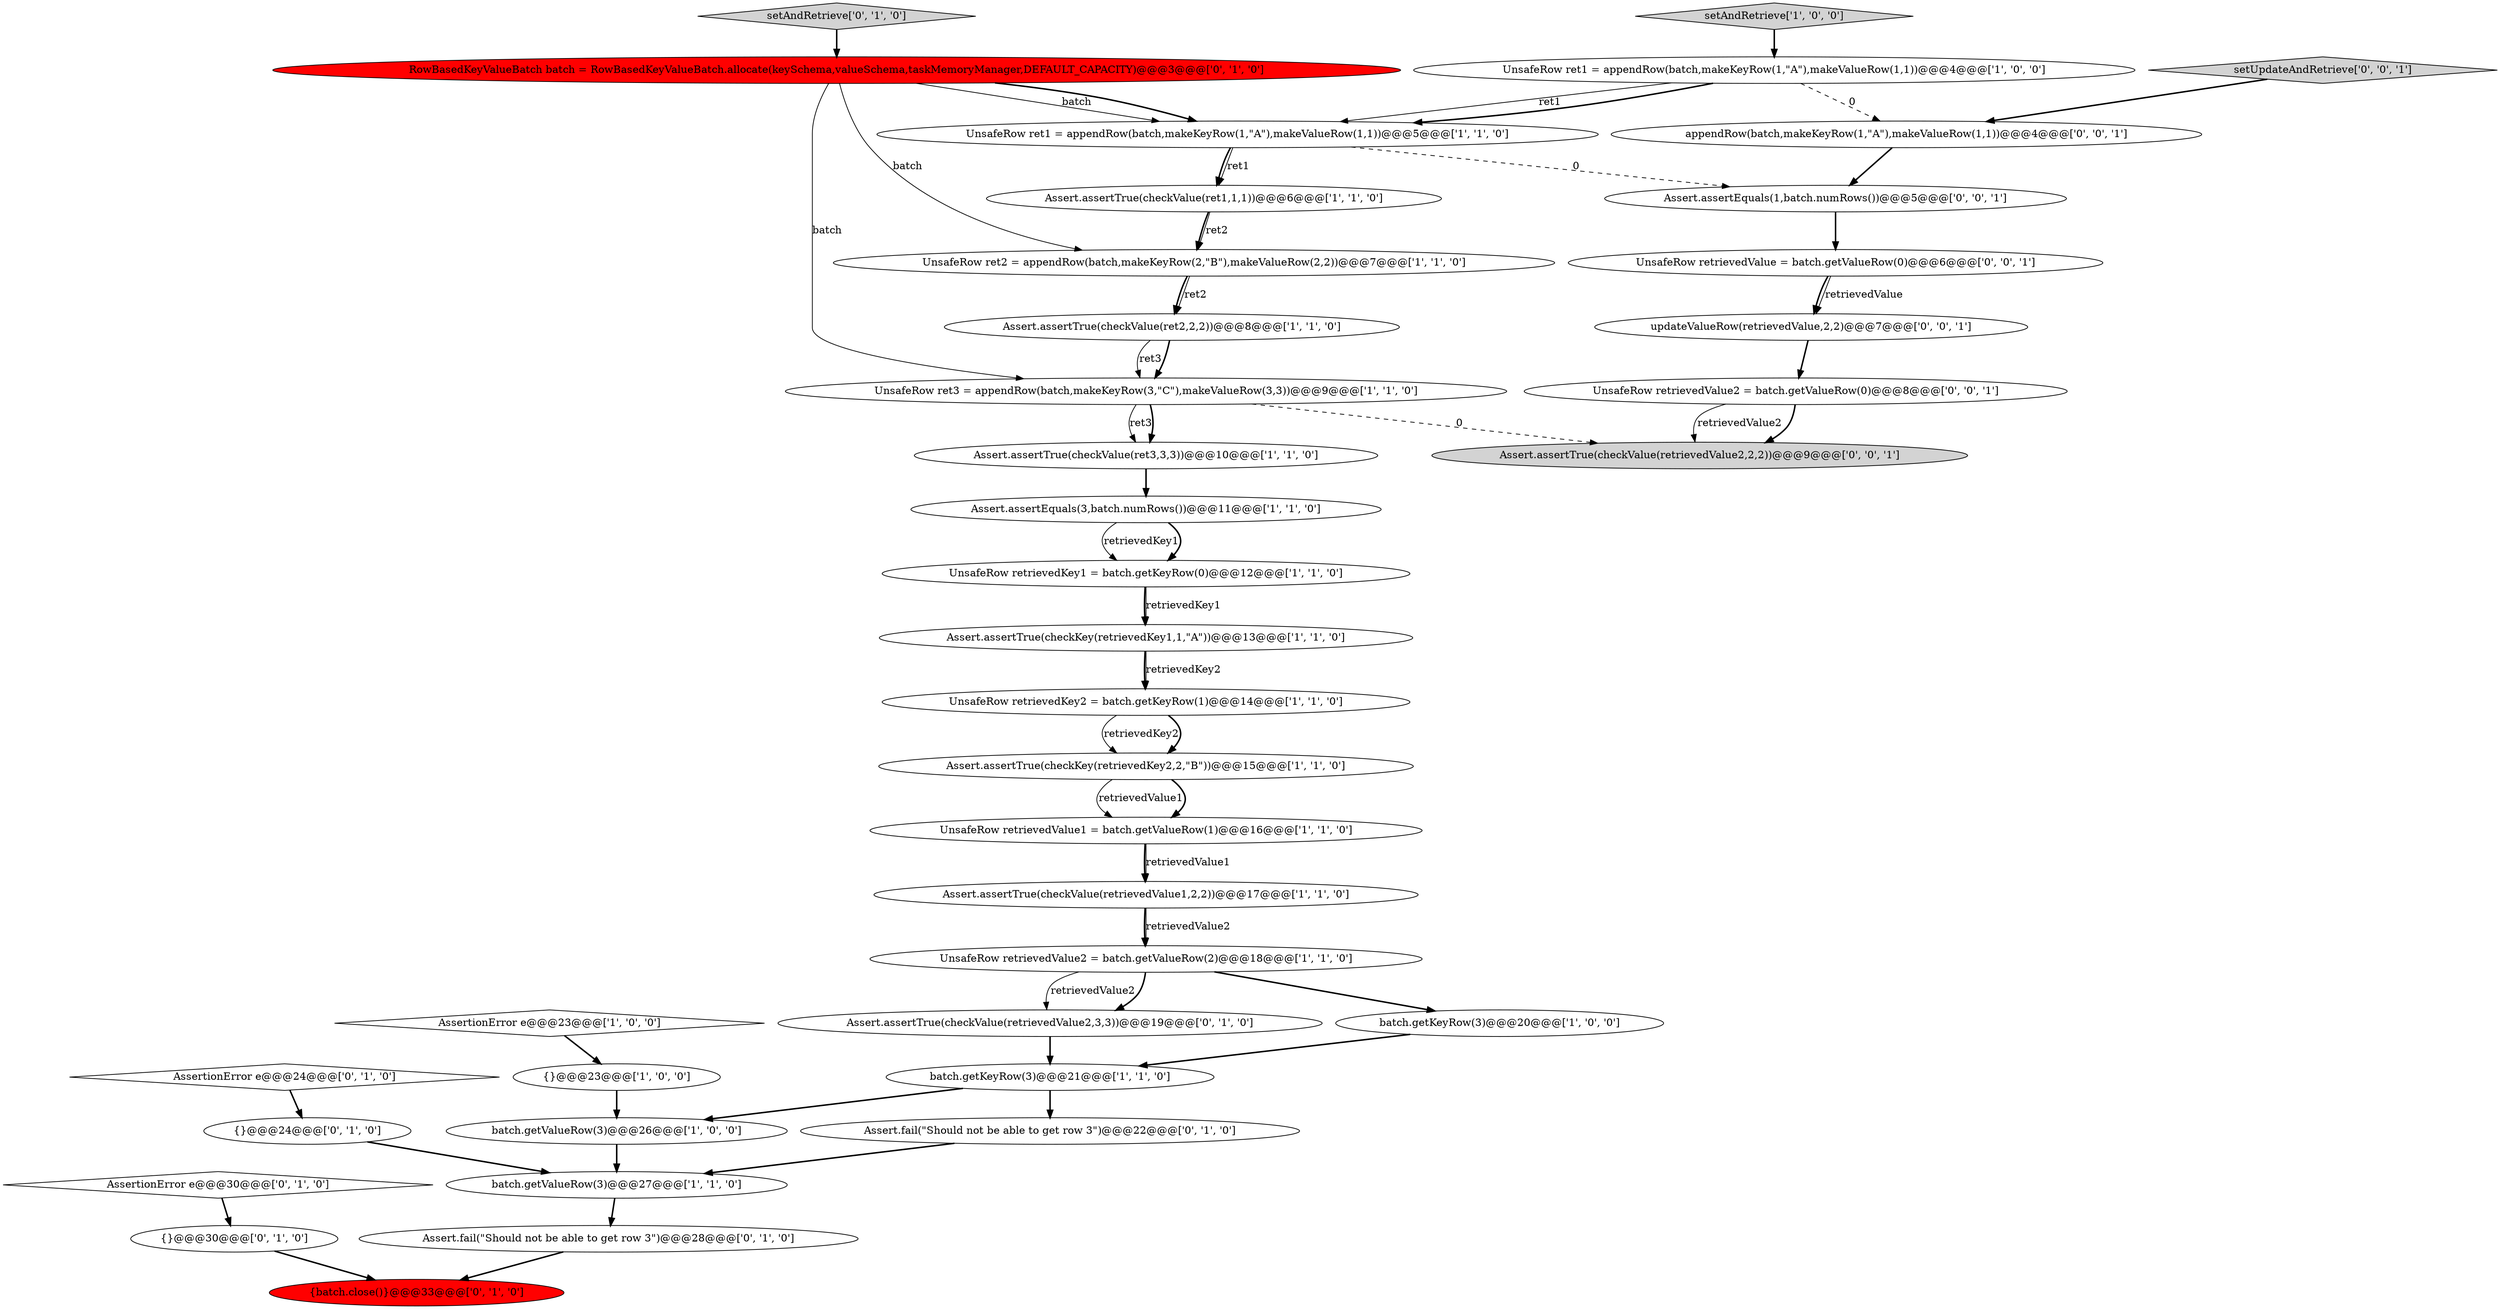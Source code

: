 digraph {
15 [style = filled, label = "Assert.assertTrue(checkValue(retrievedValue1,2,2))@@@17@@@['1', '1', '0']", fillcolor = white, shape = ellipse image = "AAA0AAABBB1BBB"];
19 [style = filled, label = "Assert.assertEquals(3,batch.numRows())@@@11@@@['1', '1', '0']", fillcolor = white, shape = ellipse image = "AAA0AAABBB1BBB"];
14 [style = filled, label = "Assert.assertTrue(checkValue(ret2,2,2))@@@8@@@['1', '1', '0']", fillcolor = white, shape = ellipse image = "AAA0AAABBB1BBB"];
23 [style = filled, label = "Assert.assertTrue(checkValue(retrievedValue2,3,3))@@@19@@@['0', '1', '0']", fillcolor = white, shape = ellipse image = "AAA0AAABBB2BBB"];
25 [style = filled, label = "RowBasedKeyValueBatch batch = RowBasedKeyValueBatch.allocate(keySchema,valueSchema,taskMemoryManager,DEFAULT_CAPACITY)@@@3@@@['0', '1', '0']", fillcolor = red, shape = ellipse image = "AAA1AAABBB2BBB"];
30 [style = filled, label = "AssertionError e@@@24@@@['0', '1', '0']", fillcolor = white, shape = diamond image = "AAA0AAABBB2BBB"];
5 [style = filled, label = "setAndRetrieve['1', '0', '0']", fillcolor = lightgray, shape = diamond image = "AAA0AAABBB1BBB"];
38 [style = filled, label = "UnsafeRow retrievedValue = batch.getValueRow(0)@@@6@@@['0', '0', '1']", fillcolor = white, shape = ellipse image = "AAA0AAABBB3BBB"];
37 [style = filled, label = "updateValueRow(retrievedValue,2,2)@@@7@@@['0', '0', '1']", fillcolor = white, shape = ellipse image = "AAA0AAABBB3BBB"];
22 [style = filled, label = "{}@@@30@@@['0', '1', '0']", fillcolor = white, shape = ellipse image = "AAA0AAABBB2BBB"];
13 [style = filled, label = "Assert.assertTrue(checkValue(ret1,1,1))@@@6@@@['1', '1', '0']", fillcolor = white, shape = ellipse image = "AAA0AAABBB1BBB"];
28 [style = filled, label = "Assert.fail(\"Should not be able to get row 3\")@@@28@@@['0', '1', '0']", fillcolor = white, shape = ellipse image = "AAA0AAABBB2BBB"];
4 [style = filled, label = "batch.getValueRow(3)@@@27@@@['1', '1', '0']", fillcolor = white, shape = ellipse image = "AAA0AAABBB1BBB"];
7 [style = filled, label = "UnsafeRow retrievedValue2 = batch.getValueRow(2)@@@18@@@['1', '1', '0']", fillcolor = white, shape = ellipse image = "AAA0AAABBB1BBB"];
3 [style = filled, label = "batch.getValueRow(3)@@@26@@@['1', '0', '0']", fillcolor = white, shape = ellipse image = "AAA0AAABBB1BBB"];
9 [style = filled, label = "AssertionError e@@@23@@@['1', '0', '0']", fillcolor = white, shape = diamond image = "AAA0AAABBB1BBB"];
6 [style = filled, label = "Assert.assertTrue(checkValue(ret3,3,3))@@@10@@@['1', '1', '0']", fillcolor = white, shape = ellipse image = "AAA0AAABBB1BBB"];
33 [style = filled, label = "appendRow(batch,makeKeyRow(1,\"A\"),makeValueRow(1,1))@@@4@@@['0', '0', '1']", fillcolor = white, shape = ellipse image = "AAA0AAABBB3BBB"];
24 [style = filled, label = "Assert.fail(\"Should not be able to get row 3\")@@@22@@@['0', '1', '0']", fillcolor = white, shape = ellipse image = "AAA0AAABBB2BBB"];
31 [style = filled, label = "setAndRetrieve['0', '1', '0']", fillcolor = lightgray, shape = diamond image = "AAA0AAABBB2BBB"];
10 [style = filled, label = "UnsafeRow ret1 = appendRow(batch,makeKeyRow(1,\"A\"),makeValueRow(1,1))@@@4@@@['1', '0', '0']", fillcolor = white, shape = ellipse image = "AAA0AAABBB1BBB"];
12 [style = filled, label = "UnsafeRow retrievedKey1 = batch.getKeyRow(0)@@@12@@@['1', '1', '0']", fillcolor = white, shape = ellipse image = "AAA0AAABBB1BBB"];
34 [style = filled, label = "Assert.assertEquals(1,batch.numRows())@@@5@@@['0', '0', '1']", fillcolor = white, shape = ellipse image = "AAA0AAABBB3BBB"];
11 [style = filled, label = "UnsafeRow retrievedValue1 = batch.getValueRow(1)@@@16@@@['1', '1', '0']", fillcolor = white, shape = ellipse image = "AAA0AAABBB1BBB"];
20 [style = filled, label = "Assert.assertTrue(checkKey(retrievedKey1,1,\"A\"))@@@13@@@['1', '1', '0']", fillcolor = white, shape = ellipse image = "AAA0AAABBB1BBB"];
36 [style = filled, label = "Assert.assertTrue(checkValue(retrievedValue2,2,2))@@@9@@@['0', '0', '1']", fillcolor = lightgray, shape = ellipse image = "AAA0AAABBB3BBB"];
21 [style = filled, label = "batch.getKeyRow(3)@@@21@@@['1', '1', '0']", fillcolor = white, shape = ellipse image = "AAA0AAABBB1BBB"];
16 [style = filled, label = "batch.getKeyRow(3)@@@20@@@['1', '0', '0']", fillcolor = white, shape = ellipse image = "AAA0AAABBB1BBB"];
8 [style = filled, label = "{}@@@23@@@['1', '0', '0']", fillcolor = white, shape = ellipse image = "AAA0AAABBB1BBB"];
18 [style = filled, label = "UnsafeRow ret3 = appendRow(batch,makeKeyRow(3,\"C\"),makeValueRow(3,3))@@@9@@@['1', '1', '0']", fillcolor = white, shape = ellipse image = "AAA0AAABBB1BBB"];
1 [style = filled, label = "Assert.assertTrue(checkKey(retrievedKey2,2,\"B\"))@@@15@@@['1', '1', '0']", fillcolor = white, shape = ellipse image = "AAA0AAABBB1BBB"];
29 [style = filled, label = "AssertionError e@@@30@@@['0', '1', '0']", fillcolor = white, shape = diamond image = "AAA0AAABBB2BBB"];
17 [style = filled, label = "UnsafeRow ret1 = appendRow(batch,makeKeyRow(1,\"A\"),makeValueRow(1,1))@@@5@@@['1', '1', '0']", fillcolor = white, shape = ellipse image = "AAA0AAABBB1BBB"];
0 [style = filled, label = "UnsafeRow retrievedKey2 = batch.getKeyRow(1)@@@14@@@['1', '1', '0']", fillcolor = white, shape = ellipse image = "AAA0AAABBB1BBB"];
35 [style = filled, label = "UnsafeRow retrievedValue2 = batch.getValueRow(0)@@@8@@@['0', '0', '1']", fillcolor = white, shape = ellipse image = "AAA0AAABBB3BBB"];
2 [style = filled, label = "UnsafeRow ret2 = appendRow(batch,makeKeyRow(2,\"B\"),makeValueRow(2,2))@@@7@@@['1', '1', '0']", fillcolor = white, shape = ellipse image = "AAA0AAABBB1BBB"];
27 [style = filled, label = "{batch.close()}@@@33@@@['0', '1', '0']", fillcolor = red, shape = ellipse image = "AAA1AAABBB2BBB"];
26 [style = filled, label = "{}@@@24@@@['0', '1', '0']", fillcolor = white, shape = ellipse image = "AAA0AAABBB2BBB"];
32 [style = filled, label = "setUpdateAndRetrieve['0', '0', '1']", fillcolor = lightgray, shape = diamond image = "AAA0AAABBB3BBB"];
19->12 [style = solid, label="retrievedKey1"];
38->37 [style = solid, label="retrievedValue"];
5->10 [style = bold, label=""];
13->2 [style = solid, label="ret2"];
31->25 [style = bold, label=""];
1->11 [style = solid, label="retrievedValue1"];
15->7 [style = bold, label=""];
17->34 [style = dashed, label="0"];
19->12 [style = bold, label=""];
10->17 [style = solid, label="ret1"];
25->2 [style = solid, label="batch"];
7->23 [style = solid, label="retrievedValue2"];
14->18 [style = solid, label="ret3"];
20->0 [style = bold, label=""];
8->3 [style = bold, label=""];
30->26 [style = bold, label=""];
12->20 [style = bold, label=""];
25->17 [style = solid, label="batch"];
10->17 [style = bold, label=""];
21->24 [style = bold, label=""];
10->33 [style = dashed, label="0"];
6->19 [style = bold, label=""];
2->14 [style = solid, label="ret2"];
9->8 [style = bold, label=""];
26->4 [style = bold, label=""];
3->4 [style = bold, label=""];
25->18 [style = solid, label="batch"];
25->17 [style = bold, label=""];
32->33 [style = bold, label=""];
4->28 [style = bold, label=""];
11->15 [style = bold, label=""];
1->11 [style = bold, label=""];
0->1 [style = solid, label="retrievedKey2"];
18->6 [style = solid, label="ret3"];
20->0 [style = solid, label="retrievedKey2"];
24->4 [style = bold, label=""];
23->21 [style = bold, label=""];
22->27 [style = bold, label=""];
18->6 [style = bold, label=""];
38->37 [style = bold, label=""];
0->1 [style = bold, label=""];
16->21 [style = bold, label=""];
18->36 [style = dashed, label="0"];
7->23 [style = bold, label=""];
2->14 [style = bold, label=""];
12->20 [style = solid, label="retrievedKey1"];
7->16 [style = bold, label=""];
14->18 [style = bold, label=""];
17->13 [style = bold, label=""];
28->27 [style = bold, label=""];
29->22 [style = bold, label=""];
34->38 [style = bold, label=""];
37->35 [style = bold, label=""];
35->36 [style = bold, label=""];
17->13 [style = solid, label="ret1"];
33->34 [style = bold, label=""];
11->15 [style = solid, label="retrievedValue1"];
15->7 [style = solid, label="retrievedValue2"];
35->36 [style = solid, label="retrievedValue2"];
21->3 [style = bold, label=""];
13->2 [style = bold, label=""];
}
